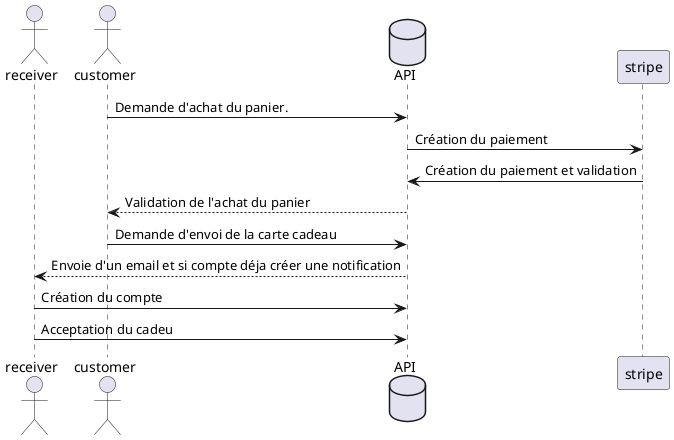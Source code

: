 @startuml
actor       receiver
actor       customer
database    API
participant	stripe


customer -> API : Demande d'achat du panier.

API -> stripe : Création du paiement
stripe -> API : Création du paiement et validation

API --> customer : Validation de l'achat du panier

customer -> API : Demande d'envoi de la carte cadeau
API --> receiver : Envoie d'un email et si compte déja créer une notification

receiver -> API : Création du compte
receiver -> API : Acceptation du cadeu

@enduml